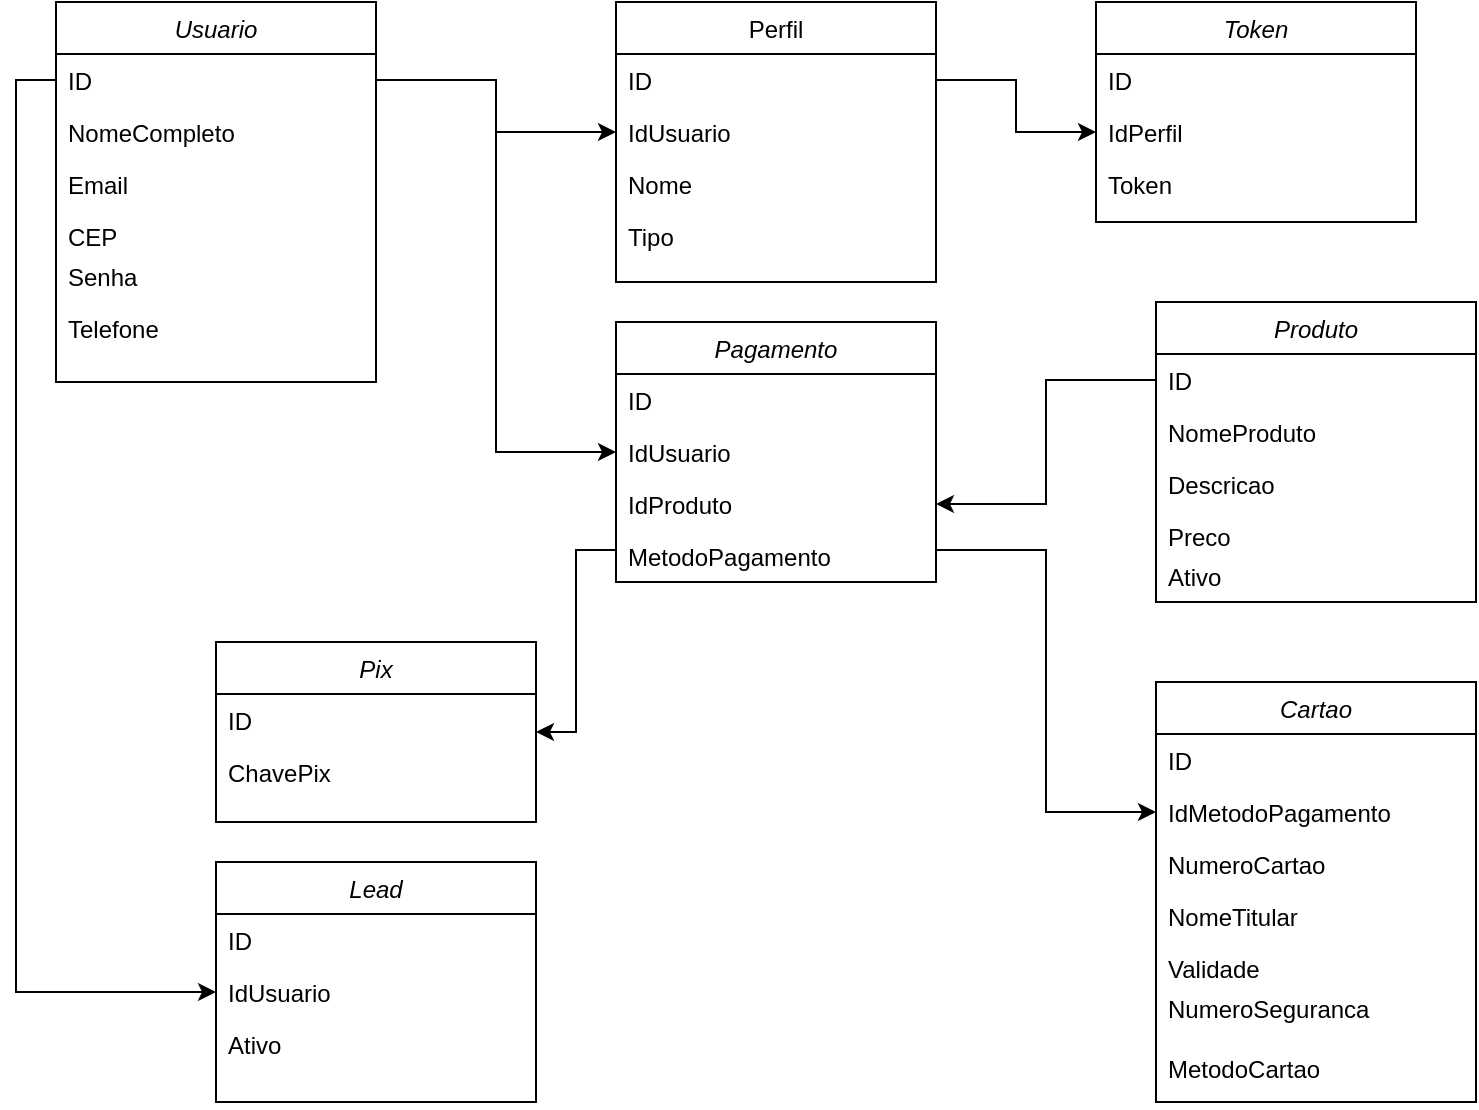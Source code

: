 <mxfile version="26.1.0">
  <diagram id="C5RBs43oDa-KdzZeNtuy" name="Page-1">
    <mxGraphModel dx="1290" dy="557" grid="1" gridSize="10" guides="1" tooltips="1" connect="1" arrows="1" fold="1" page="1" pageScale="1" pageWidth="827" pageHeight="1169" math="0" shadow="0">
      <root>
        <mxCell id="WIyWlLk6GJQsqaUBKTNV-0" />
        <mxCell id="WIyWlLk6GJQsqaUBKTNV-1" parent="WIyWlLk6GJQsqaUBKTNV-0" />
        <mxCell id="zkfFHV4jXpPFQw0GAbJ--0" value="Usuario" style="swimlane;fontStyle=2;align=center;verticalAlign=top;childLayout=stackLayout;horizontal=1;startSize=26;horizontalStack=0;resizeParent=1;resizeLast=0;collapsible=1;marginBottom=0;rounded=0;shadow=0;strokeWidth=1;" parent="WIyWlLk6GJQsqaUBKTNV-1" vertex="1">
          <mxGeometry x="30" y="20" width="160" height="190" as="geometry">
            <mxRectangle x="230" y="140" width="160" height="26" as="alternateBounds" />
          </mxGeometry>
        </mxCell>
        <mxCell id="zkfFHV4jXpPFQw0GAbJ--1" value="ID" style="text;align=left;verticalAlign=top;spacingLeft=4;spacingRight=4;overflow=hidden;rotatable=0;points=[[0,0.5],[1,0.5]];portConstraint=eastwest;" parent="zkfFHV4jXpPFQw0GAbJ--0" vertex="1">
          <mxGeometry y="26" width="160" height="26" as="geometry" />
        </mxCell>
        <mxCell id="zkfFHV4jXpPFQw0GAbJ--2" value="NomeCompleto" style="text;align=left;verticalAlign=top;spacingLeft=4;spacingRight=4;overflow=hidden;rotatable=0;points=[[0,0.5],[1,0.5]];portConstraint=eastwest;rounded=0;shadow=0;html=0;" parent="zkfFHV4jXpPFQw0GAbJ--0" vertex="1">
          <mxGeometry y="52" width="160" height="26" as="geometry" />
        </mxCell>
        <mxCell id="zkfFHV4jXpPFQw0GAbJ--3" value="Email" style="text;align=left;verticalAlign=top;spacingLeft=4;spacingRight=4;overflow=hidden;rotatable=0;points=[[0,0.5],[1,0.5]];portConstraint=eastwest;rounded=0;shadow=0;html=0;" parent="zkfFHV4jXpPFQw0GAbJ--0" vertex="1">
          <mxGeometry y="78" width="160" height="26" as="geometry" />
        </mxCell>
        <mxCell id="PtXZ1tmNlmUTYDSPOkse-1" value="CEP" style="text;align=left;verticalAlign=top;spacingLeft=4;spacingRight=4;overflow=hidden;rotatable=0;points=[[0,0.5],[1,0.5]];portConstraint=eastwest;rounded=0;shadow=0;html=0;" vertex="1" parent="zkfFHV4jXpPFQw0GAbJ--0">
          <mxGeometry y="104" width="160" height="20" as="geometry" />
        </mxCell>
        <mxCell id="PtXZ1tmNlmUTYDSPOkse-0" value="Senha" style="text;align=left;verticalAlign=top;spacingLeft=4;spacingRight=4;overflow=hidden;rotatable=0;points=[[0,0.5],[1,0.5]];portConstraint=eastwest;rounded=0;shadow=0;html=0;" vertex="1" parent="zkfFHV4jXpPFQw0GAbJ--0">
          <mxGeometry y="124" width="160" height="26" as="geometry" />
        </mxCell>
        <mxCell id="PtXZ1tmNlmUTYDSPOkse-8" value="Telefone" style="text;align=left;verticalAlign=top;spacingLeft=4;spacingRight=4;overflow=hidden;rotatable=0;points=[[0,0.5],[1,0.5]];portConstraint=eastwest;rounded=0;shadow=0;html=0;" vertex="1" parent="zkfFHV4jXpPFQw0GAbJ--0">
          <mxGeometry y="150" width="160" height="26" as="geometry" />
        </mxCell>
        <mxCell id="zkfFHV4jXpPFQw0GAbJ--6" value="Perfil" style="swimlane;fontStyle=0;align=center;verticalAlign=top;childLayout=stackLayout;horizontal=1;startSize=26;horizontalStack=0;resizeParent=1;resizeLast=0;collapsible=1;marginBottom=0;rounded=0;shadow=0;strokeWidth=1;" parent="WIyWlLk6GJQsqaUBKTNV-1" vertex="1">
          <mxGeometry x="310" y="20" width="160" height="140" as="geometry">
            <mxRectangle x="130" y="380" width="160" height="26" as="alternateBounds" />
          </mxGeometry>
        </mxCell>
        <mxCell id="zkfFHV4jXpPFQw0GAbJ--8" value="ID" style="text;align=left;verticalAlign=top;spacingLeft=4;spacingRight=4;overflow=hidden;rotatable=0;points=[[0,0.5],[1,0.5]];portConstraint=eastwest;rounded=0;shadow=0;html=0;" parent="zkfFHV4jXpPFQw0GAbJ--6" vertex="1">
          <mxGeometry y="26" width="160" height="26" as="geometry" />
        </mxCell>
        <mxCell id="PtXZ1tmNlmUTYDSPOkse-2" value="IdUsuario" style="text;align=left;verticalAlign=top;spacingLeft=4;spacingRight=4;overflow=hidden;rotatable=0;points=[[0,0.5],[1,0.5]];portConstraint=eastwest;rounded=0;shadow=0;html=0;" vertex="1" parent="zkfFHV4jXpPFQw0GAbJ--6">
          <mxGeometry y="52" width="160" height="26" as="geometry" />
        </mxCell>
        <mxCell id="PtXZ1tmNlmUTYDSPOkse-3" value="Nome" style="text;align=left;verticalAlign=top;spacingLeft=4;spacingRight=4;overflow=hidden;rotatable=0;points=[[0,0.5],[1,0.5]];portConstraint=eastwest;rounded=0;shadow=0;html=0;" vertex="1" parent="zkfFHV4jXpPFQw0GAbJ--6">
          <mxGeometry y="78" width="160" height="26" as="geometry" />
        </mxCell>
        <mxCell id="PtXZ1tmNlmUTYDSPOkse-4" value="Tipo" style="text;align=left;verticalAlign=top;spacingLeft=4;spacingRight=4;overflow=hidden;rotatable=0;points=[[0,0.5],[1,0.5]];portConstraint=eastwest;rounded=0;shadow=0;html=0;" vertex="1" parent="zkfFHV4jXpPFQw0GAbJ--6">
          <mxGeometry y="104" width="160" height="26" as="geometry" />
        </mxCell>
        <mxCell id="PtXZ1tmNlmUTYDSPOkse-5" style="edgeStyle=orthogonalEdgeStyle;rounded=0;orthogonalLoop=1;jettySize=auto;html=1;" edge="1" parent="WIyWlLk6GJQsqaUBKTNV-1" source="zkfFHV4jXpPFQw0GAbJ--1" target="PtXZ1tmNlmUTYDSPOkse-2">
          <mxGeometry relative="1" as="geometry" />
        </mxCell>
        <mxCell id="PtXZ1tmNlmUTYDSPOkse-9" value="Pagamento" style="swimlane;fontStyle=2;align=center;verticalAlign=top;childLayout=stackLayout;horizontal=1;startSize=26;horizontalStack=0;resizeParent=1;resizeLast=0;collapsible=1;marginBottom=0;rounded=0;shadow=0;strokeWidth=1;" vertex="1" parent="WIyWlLk6GJQsqaUBKTNV-1">
          <mxGeometry x="310" y="180" width="160" height="130" as="geometry">
            <mxRectangle x="230" y="140" width="160" height="26" as="alternateBounds" />
          </mxGeometry>
        </mxCell>
        <mxCell id="PtXZ1tmNlmUTYDSPOkse-10" value="ID" style="text;align=left;verticalAlign=top;spacingLeft=4;spacingRight=4;overflow=hidden;rotatable=0;points=[[0,0.5],[1,0.5]];portConstraint=eastwest;" vertex="1" parent="PtXZ1tmNlmUTYDSPOkse-9">
          <mxGeometry y="26" width="160" height="26" as="geometry" />
        </mxCell>
        <mxCell id="PtXZ1tmNlmUTYDSPOkse-11" value="IdUsuario" style="text;align=left;verticalAlign=top;spacingLeft=4;spacingRight=4;overflow=hidden;rotatable=0;points=[[0,0.5],[1,0.5]];portConstraint=eastwest;rounded=0;shadow=0;html=0;" vertex="1" parent="PtXZ1tmNlmUTYDSPOkse-9">
          <mxGeometry y="52" width="160" height="26" as="geometry" />
        </mxCell>
        <mxCell id="PtXZ1tmNlmUTYDSPOkse-12" value="IdProduto" style="text;align=left;verticalAlign=top;spacingLeft=4;spacingRight=4;overflow=hidden;rotatable=0;points=[[0,0.5],[1,0.5]];portConstraint=eastwest;rounded=0;shadow=0;html=0;" vertex="1" parent="PtXZ1tmNlmUTYDSPOkse-9">
          <mxGeometry y="78" width="160" height="26" as="geometry" />
        </mxCell>
        <mxCell id="PtXZ1tmNlmUTYDSPOkse-13" value="MetodoPagamento" style="text;align=left;verticalAlign=top;spacingLeft=4;spacingRight=4;overflow=hidden;rotatable=0;points=[[0,0.5],[1,0.5]];portConstraint=eastwest;rounded=0;shadow=0;html=0;" vertex="1" parent="PtXZ1tmNlmUTYDSPOkse-9">
          <mxGeometry y="104" width="160" height="20" as="geometry" />
        </mxCell>
        <mxCell id="PtXZ1tmNlmUTYDSPOkse-16" value="Produto" style="swimlane;fontStyle=2;align=center;verticalAlign=top;childLayout=stackLayout;horizontal=1;startSize=26;horizontalStack=0;resizeParent=1;resizeLast=0;collapsible=1;marginBottom=0;rounded=0;shadow=0;strokeWidth=1;" vertex="1" parent="WIyWlLk6GJQsqaUBKTNV-1">
          <mxGeometry x="580" y="170" width="160" height="150" as="geometry">
            <mxRectangle x="230" y="140" width="160" height="26" as="alternateBounds" />
          </mxGeometry>
        </mxCell>
        <mxCell id="PtXZ1tmNlmUTYDSPOkse-17" value="ID" style="text;align=left;verticalAlign=top;spacingLeft=4;spacingRight=4;overflow=hidden;rotatable=0;points=[[0,0.5],[1,0.5]];portConstraint=eastwest;" vertex="1" parent="PtXZ1tmNlmUTYDSPOkse-16">
          <mxGeometry y="26" width="160" height="26" as="geometry" />
        </mxCell>
        <mxCell id="PtXZ1tmNlmUTYDSPOkse-18" value="NomeProduto" style="text;align=left;verticalAlign=top;spacingLeft=4;spacingRight=4;overflow=hidden;rotatable=0;points=[[0,0.5],[1,0.5]];portConstraint=eastwest;rounded=0;shadow=0;html=0;" vertex="1" parent="PtXZ1tmNlmUTYDSPOkse-16">
          <mxGeometry y="52" width="160" height="26" as="geometry" />
        </mxCell>
        <mxCell id="PtXZ1tmNlmUTYDSPOkse-19" value="Descricao" style="text;align=left;verticalAlign=top;spacingLeft=4;spacingRight=4;overflow=hidden;rotatable=0;points=[[0,0.5],[1,0.5]];portConstraint=eastwest;rounded=0;shadow=0;html=0;" vertex="1" parent="PtXZ1tmNlmUTYDSPOkse-16">
          <mxGeometry y="78" width="160" height="26" as="geometry" />
        </mxCell>
        <mxCell id="PtXZ1tmNlmUTYDSPOkse-20" value="Preco" style="text;align=left;verticalAlign=top;spacingLeft=4;spacingRight=4;overflow=hidden;rotatable=0;points=[[0,0.5],[1,0.5]];portConstraint=eastwest;rounded=0;shadow=0;html=0;" vertex="1" parent="PtXZ1tmNlmUTYDSPOkse-16">
          <mxGeometry y="104" width="160" height="20" as="geometry" />
        </mxCell>
        <mxCell id="PtXZ1tmNlmUTYDSPOkse-21" value="Ativo" style="text;align=left;verticalAlign=top;spacingLeft=4;spacingRight=4;overflow=hidden;rotatable=0;points=[[0,0.5],[1,0.5]];portConstraint=eastwest;rounded=0;shadow=0;html=0;" vertex="1" parent="PtXZ1tmNlmUTYDSPOkse-16">
          <mxGeometry y="124" width="160" height="26" as="geometry" />
        </mxCell>
        <mxCell id="PtXZ1tmNlmUTYDSPOkse-23" style="edgeStyle=orthogonalEdgeStyle;rounded=0;orthogonalLoop=1;jettySize=auto;html=1;exitX=1;exitY=0.5;exitDx=0;exitDy=0;entryX=0;entryY=0.5;entryDx=0;entryDy=0;" edge="1" parent="WIyWlLk6GJQsqaUBKTNV-1" source="zkfFHV4jXpPFQw0GAbJ--1" target="PtXZ1tmNlmUTYDSPOkse-11">
          <mxGeometry relative="1" as="geometry" />
        </mxCell>
        <mxCell id="PtXZ1tmNlmUTYDSPOkse-24" style="edgeStyle=orthogonalEdgeStyle;rounded=0;orthogonalLoop=1;jettySize=auto;html=1;entryX=1;entryY=0.5;entryDx=0;entryDy=0;" edge="1" parent="WIyWlLk6GJQsqaUBKTNV-1" source="PtXZ1tmNlmUTYDSPOkse-17" target="PtXZ1tmNlmUTYDSPOkse-12">
          <mxGeometry relative="1" as="geometry" />
        </mxCell>
        <mxCell id="PtXZ1tmNlmUTYDSPOkse-25" value="Pix" style="swimlane;fontStyle=2;align=center;verticalAlign=top;childLayout=stackLayout;horizontal=1;startSize=26;horizontalStack=0;resizeParent=1;resizeLast=0;collapsible=1;marginBottom=0;rounded=0;shadow=0;strokeWidth=1;" vertex="1" parent="WIyWlLk6GJQsqaUBKTNV-1">
          <mxGeometry x="110" y="340" width="160" height="90" as="geometry">
            <mxRectangle x="230" y="140" width="160" height="26" as="alternateBounds" />
          </mxGeometry>
        </mxCell>
        <mxCell id="PtXZ1tmNlmUTYDSPOkse-26" value="ID" style="text;align=left;verticalAlign=top;spacingLeft=4;spacingRight=4;overflow=hidden;rotatable=0;points=[[0,0.5],[1,0.5]];portConstraint=eastwest;" vertex="1" parent="PtXZ1tmNlmUTYDSPOkse-25">
          <mxGeometry y="26" width="160" height="26" as="geometry" />
        </mxCell>
        <mxCell id="PtXZ1tmNlmUTYDSPOkse-27" value="ChavePix" style="text;align=left;verticalAlign=top;spacingLeft=4;spacingRight=4;overflow=hidden;rotatable=0;points=[[0,0.5],[1,0.5]];portConstraint=eastwest;rounded=0;shadow=0;html=0;" vertex="1" parent="PtXZ1tmNlmUTYDSPOkse-25">
          <mxGeometry y="52" width="160" height="26" as="geometry" />
        </mxCell>
        <mxCell id="PtXZ1tmNlmUTYDSPOkse-30" style="edgeStyle=orthogonalEdgeStyle;rounded=0;orthogonalLoop=1;jettySize=auto;html=1;exitX=0;exitY=0.5;exitDx=0;exitDy=0;entryX=1;entryY=0.5;entryDx=0;entryDy=0;" edge="1" parent="WIyWlLk6GJQsqaUBKTNV-1" source="PtXZ1tmNlmUTYDSPOkse-13" target="PtXZ1tmNlmUTYDSPOkse-25">
          <mxGeometry relative="1" as="geometry" />
        </mxCell>
        <mxCell id="PtXZ1tmNlmUTYDSPOkse-31" value="Cartao" style="swimlane;fontStyle=2;align=center;verticalAlign=top;childLayout=stackLayout;horizontal=1;startSize=26;horizontalStack=0;resizeParent=1;resizeLast=0;collapsible=1;marginBottom=0;rounded=0;shadow=0;strokeWidth=1;" vertex="1" parent="WIyWlLk6GJQsqaUBKTNV-1">
          <mxGeometry x="580" y="360" width="160" height="210" as="geometry">
            <mxRectangle x="230" y="140" width="160" height="26" as="alternateBounds" />
          </mxGeometry>
        </mxCell>
        <mxCell id="PtXZ1tmNlmUTYDSPOkse-32" value="ID" style="text;align=left;verticalAlign=top;spacingLeft=4;spacingRight=4;overflow=hidden;rotatable=0;points=[[0,0.5],[1,0.5]];portConstraint=eastwest;" vertex="1" parent="PtXZ1tmNlmUTYDSPOkse-31">
          <mxGeometry y="26" width="160" height="26" as="geometry" />
        </mxCell>
        <mxCell id="PtXZ1tmNlmUTYDSPOkse-37" value="IdMetodoPagamento" style="text;align=left;verticalAlign=top;spacingLeft=4;spacingRight=4;overflow=hidden;rotatable=0;points=[[0,0.5],[1,0.5]];portConstraint=eastwest;" vertex="1" parent="PtXZ1tmNlmUTYDSPOkse-31">
          <mxGeometry y="52" width="160" height="26" as="geometry" />
        </mxCell>
        <mxCell id="PtXZ1tmNlmUTYDSPOkse-33" value="NumeroCartao" style="text;align=left;verticalAlign=top;spacingLeft=4;spacingRight=4;overflow=hidden;rotatable=0;points=[[0,0.5],[1,0.5]];portConstraint=eastwest;rounded=0;shadow=0;html=0;" vertex="1" parent="PtXZ1tmNlmUTYDSPOkse-31">
          <mxGeometry y="78" width="160" height="26" as="geometry" />
        </mxCell>
        <mxCell id="PtXZ1tmNlmUTYDSPOkse-34" value="NomeTitular" style="text;align=left;verticalAlign=top;spacingLeft=4;spacingRight=4;overflow=hidden;rotatable=0;points=[[0,0.5],[1,0.5]];portConstraint=eastwest;rounded=0;shadow=0;html=0;" vertex="1" parent="PtXZ1tmNlmUTYDSPOkse-31">
          <mxGeometry y="104" width="160" height="26" as="geometry" />
        </mxCell>
        <mxCell id="PtXZ1tmNlmUTYDSPOkse-35" value="Validade" style="text;align=left;verticalAlign=top;spacingLeft=4;spacingRight=4;overflow=hidden;rotatable=0;points=[[0,0.5],[1,0.5]];portConstraint=eastwest;rounded=0;shadow=0;html=0;" vertex="1" parent="PtXZ1tmNlmUTYDSPOkse-31">
          <mxGeometry y="130" width="160" height="20" as="geometry" />
        </mxCell>
        <mxCell id="PtXZ1tmNlmUTYDSPOkse-38" value="NumeroSeguranca" style="text;align=left;verticalAlign=top;spacingLeft=4;spacingRight=4;overflow=hidden;rotatable=0;points=[[0,0.5],[1,0.5]];portConstraint=eastwest;rounded=0;shadow=0;html=0;" vertex="1" parent="PtXZ1tmNlmUTYDSPOkse-31">
          <mxGeometry y="150" width="160" height="30" as="geometry" />
        </mxCell>
        <mxCell id="PtXZ1tmNlmUTYDSPOkse-39" value="MetodoCartao" style="text;align=left;verticalAlign=top;spacingLeft=4;spacingRight=4;overflow=hidden;rotatable=0;points=[[0,0.5],[1,0.5]];portConstraint=eastwest;rounded=0;shadow=0;html=0;" vertex="1" parent="PtXZ1tmNlmUTYDSPOkse-31">
          <mxGeometry y="180" width="160" height="30" as="geometry" />
        </mxCell>
        <mxCell id="PtXZ1tmNlmUTYDSPOkse-36" style="edgeStyle=orthogonalEdgeStyle;rounded=0;orthogonalLoop=1;jettySize=auto;html=1;exitX=1;exitY=0.5;exitDx=0;exitDy=0;entryX=0;entryY=0.5;entryDx=0;entryDy=0;" edge="1" parent="WIyWlLk6GJQsqaUBKTNV-1" source="PtXZ1tmNlmUTYDSPOkse-13" target="PtXZ1tmNlmUTYDSPOkse-37">
          <mxGeometry relative="1" as="geometry" />
        </mxCell>
        <mxCell id="PtXZ1tmNlmUTYDSPOkse-40" value="Token" style="swimlane;fontStyle=2;align=center;verticalAlign=top;childLayout=stackLayout;horizontal=1;startSize=26;horizontalStack=0;resizeParent=1;resizeLast=0;collapsible=1;marginBottom=0;rounded=0;shadow=0;strokeWidth=1;" vertex="1" parent="WIyWlLk6GJQsqaUBKTNV-1">
          <mxGeometry x="550" y="20" width="160" height="110" as="geometry">
            <mxRectangle x="230" y="140" width="160" height="26" as="alternateBounds" />
          </mxGeometry>
        </mxCell>
        <mxCell id="PtXZ1tmNlmUTYDSPOkse-41" value="ID" style="text;align=left;verticalAlign=top;spacingLeft=4;spacingRight=4;overflow=hidden;rotatable=0;points=[[0,0.5],[1,0.5]];portConstraint=eastwest;" vertex="1" parent="PtXZ1tmNlmUTYDSPOkse-40">
          <mxGeometry y="26" width="160" height="26" as="geometry" />
        </mxCell>
        <mxCell id="PtXZ1tmNlmUTYDSPOkse-42" value="IdPerfil" style="text;align=left;verticalAlign=top;spacingLeft=4;spacingRight=4;overflow=hidden;rotatable=0;points=[[0,0.5],[1,0.5]];portConstraint=eastwest;rounded=0;shadow=0;html=0;" vertex="1" parent="PtXZ1tmNlmUTYDSPOkse-40">
          <mxGeometry y="52" width="160" height="26" as="geometry" />
        </mxCell>
        <mxCell id="PtXZ1tmNlmUTYDSPOkse-43" value="Token" style="text;align=left;verticalAlign=top;spacingLeft=4;spacingRight=4;overflow=hidden;rotatable=0;points=[[0,0.5],[1,0.5]];portConstraint=eastwest;rounded=0;shadow=0;html=0;" vertex="1" parent="PtXZ1tmNlmUTYDSPOkse-40">
          <mxGeometry y="78" width="160" height="26" as="geometry" />
        </mxCell>
        <mxCell id="PtXZ1tmNlmUTYDSPOkse-44" style="edgeStyle=orthogonalEdgeStyle;rounded=0;orthogonalLoop=1;jettySize=auto;html=1;exitX=1;exitY=0.5;exitDx=0;exitDy=0;entryX=0;entryY=0.5;entryDx=0;entryDy=0;" edge="1" parent="WIyWlLk6GJQsqaUBKTNV-1" source="zkfFHV4jXpPFQw0GAbJ--8" target="PtXZ1tmNlmUTYDSPOkse-42">
          <mxGeometry relative="1" as="geometry" />
        </mxCell>
        <mxCell id="PtXZ1tmNlmUTYDSPOkse-45" value="Lead" style="swimlane;fontStyle=2;align=center;verticalAlign=top;childLayout=stackLayout;horizontal=1;startSize=26;horizontalStack=0;resizeParent=1;resizeLast=0;collapsible=1;marginBottom=0;rounded=0;shadow=0;strokeWidth=1;" vertex="1" parent="WIyWlLk6GJQsqaUBKTNV-1">
          <mxGeometry x="110" y="450" width="160" height="120" as="geometry">
            <mxRectangle x="230" y="140" width="160" height="26" as="alternateBounds" />
          </mxGeometry>
        </mxCell>
        <mxCell id="PtXZ1tmNlmUTYDSPOkse-46" value="ID" style="text;align=left;verticalAlign=top;spacingLeft=4;spacingRight=4;overflow=hidden;rotatable=0;points=[[0,0.5],[1,0.5]];portConstraint=eastwest;" vertex="1" parent="PtXZ1tmNlmUTYDSPOkse-45">
          <mxGeometry y="26" width="160" height="26" as="geometry" />
        </mxCell>
        <mxCell id="PtXZ1tmNlmUTYDSPOkse-47" value="IdUsuario" style="text;align=left;verticalAlign=top;spacingLeft=4;spacingRight=4;overflow=hidden;rotatable=0;points=[[0,0.5],[1,0.5]];portConstraint=eastwest;rounded=0;shadow=0;html=0;" vertex="1" parent="PtXZ1tmNlmUTYDSPOkse-45">
          <mxGeometry y="52" width="160" height="26" as="geometry" />
        </mxCell>
        <mxCell id="PtXZ1tmNlmUTYDSPOkse-49" value="Ativo" style="text;align=left;verticalAlign=top;spacingLeft=4;spacingRight=4;overflow=hidden;rotatable=0;points=[[0,0.5],[1,0.5]];portConstraint=eastwest;rounded=0;shadow=0;html=0;" vertex="1" parent="PtXZ1tmNlmUTYDSPOkse-45">
          <mxGeometry y="78" width="160" height="26" as="geometry" />
        </mxCell>
        <mxCell id="PtXZ1tmNlmUTYDSPOkse-50" style="edgeStyle=orthogonalEdgeStyle;rounded=0;orthogonalLoop=1;jettySize=auto;html=1;exitX=0;exitY=0.5;exitDx=0;exitDy=0;entryX=0;entryY=0.5;entryDx=0;entryDy=0;" edge="1" parent="WIyWlLk6GJQsqaUBKTNV-1" source="zkfFHV4jXpPFQw0GAbJ--1" target="PtXZ1tmNlmUTYDSPOkse-47">
          <mxGeometry relative="1" as="geometry" />
        </mxCell>
      </root>
    </mxGraphModel>
  </diagram>
</mxfile>
